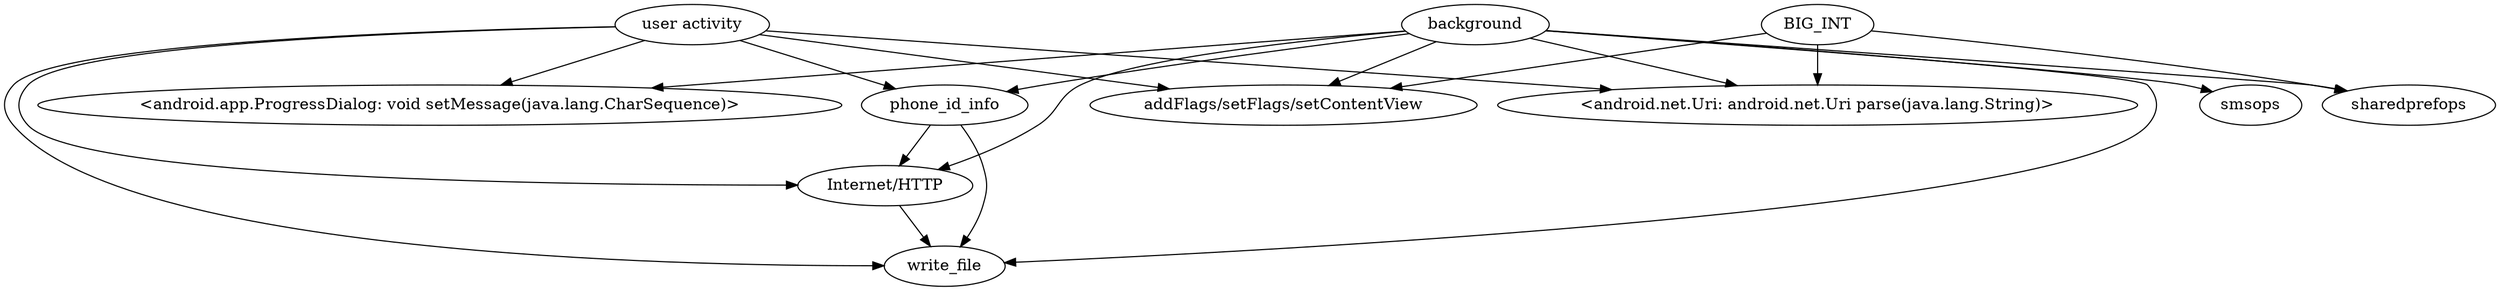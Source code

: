 strict digraph "" {
	graph ["graph"="{}"];
	"Internet/HTTP"	 [domain=library,
		type=merged];
	write_file	 [domain=library,
		type=merged];
	"Internet/HTTP" -> write_file	 [deps=DATAFLOW,
		type=DEP];
	sharedprefops	 [domain=library,
		type=merged];
	"addFlags/setFlags/setContentView"	 [domain=library,
		type=merged];
	BIG_INT	 [domain=library,
		type=CONST_INT];
	BIG_INT -> sharedprefops	 [deps=DATAFLOW,
		type=DEP];
	BIG_INT -> "addFlags/setFlags/setContentView"	 [deps=DATAFLOW,
		type=DEP];
	"<android.net.Uri: android.net.Uri parse(java.lang.String)>"	 [domain=library,
		type=SENSITIVE_METHOD];
	BIG_INT -> "<android.net.Uri: android.net.Uri parse(java.lang.String)>"	 [deps=DATAFLOW,
		type=DEP];
	phone_id_info	 [domain=library,
		type=merged];
	phone_id_info -> "Internet/HTTP"	 [deps=DATAFLOW,
		type=DEP];
	phone_id_info -> write_file	 [deps="DATAFLOW-DATAFLOW",
		type=DEP];
	smsops	 [domain=library,
		type=SENSITIVE_METHOD];
	background	 [domain=library,
		type=entrypoint];
	background -> "Internet/HTTP"	 [deps="FROM_SENSITIVE_PARENT_TO_SENSITIVE_API-CALL-CALL-CALL",
		type=DEP];
	background -> write_file	 [deps="FROM_SENSITIVE_PARENT_TO_SENSITIVE_API-CALL-CALL-CALL-DATAFLOW",
		type=DEP];
	background -> sharedprefops	 [deps="FROM_SENSITIVE_PARENT_TO_SENSITIVE_API-CALL",
		type=DEP];
	background -> "addFlags/setFlags/setContentView"	 [deps="FROM_SENSITIVE_PARENT_TO_SENSITIVE_API-CALL",
		type=DEP];
	background -> phone_id_info	 [deps="FROM_SENSITIVE_PARENT_TO_SENSITIVE_API-CALL-CALL-CALL",
		type=DEP];
	background -> smsops	 [deps="FROM_SENSITIVE_PARENT_TO_SENSITIVE_API-CALL",
		type=DEP];
	background -> "<android.net.Uri: android.net.Uri parse(java.lang.String)>"	 [deps="FROM_SENSITIVE_PARENT_TO_SENSITIVE_API-CALL-CALL",
		type=DEP];
	"<android.app.ProgressDialog: void setMessage(java.lang.CharSequence)>"	 [domain=library,
		type=SENSITIVE_METHOD];
	background -> "<android.app.ProgressDialog: void setMessage(java.lang.CharSequence)>"	 [deps=FROM_SENSITIVE_PARENT_TO_SENSITIVE_API,
		type=DEP];
	"user activity"	 [domain=library,
		type=entrypoint];
	"user activity" -> "Internet/HTTP"	 [deps="FROM_SENSITIVE_PARENT_TO_SENSITIVE_API-CALL-CALL-CALL",
		type=DEP];
	"user activity" -> write_file	 [deps="FROM_SENSITIVE_PARENT_TO_SENSITIVE_API-CALL-CALL-CALL-DATAFLOW",
		type=DEP];
	"user activity" -> "addFlags/setFlags/setContentView"	 [deps="FROM_SENSITIVE_PARENT_TO_SENSITIVE_API-CALL-CALL",
		type=DEP];
	"user activity" -> phone_id_info	 [deps="FROM_SENSITIVE_PARENT_TO_SENSITIVE_API-CALL-DATAFLOW-CALL",
		type=DEP];
	"user activity" -> "<android.net.Uri: android.net.Uri parse(java.lang.String)>"	 [deps="FROM_SENSITIVE_PARENT_TO_SENSITIVE_API-CALL",
		type=DEP];
	"user activity" -> "<android.app.ProgressDialog: void setMessage(java.lang.CharSequence)>"	 [deps="FROM_SENSITIVE_PARENT_TO_SENSITIVE_API-CALL",
		type=DEP];
}

